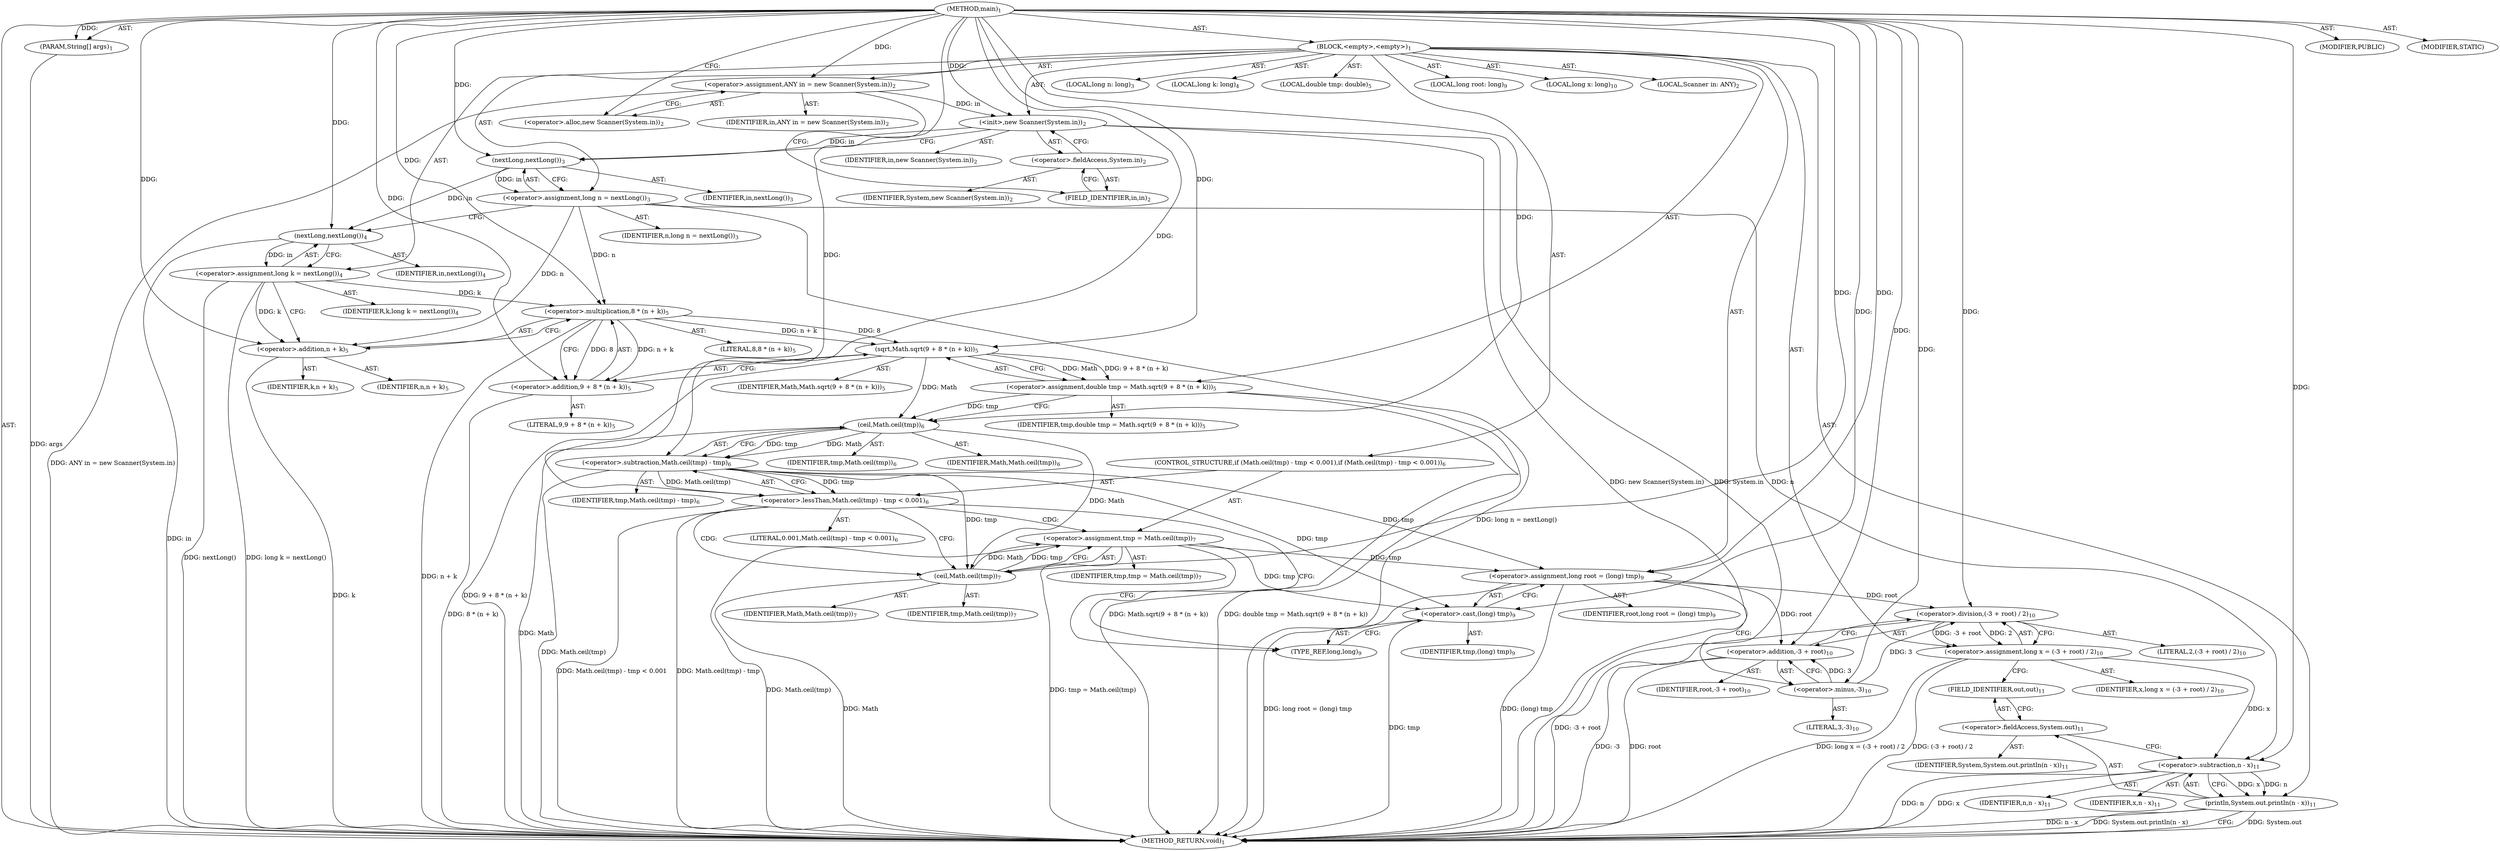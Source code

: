digraph "main" {  
"19" [label = <(METHOD,main)<SUB>1</SUB>> ]
"20" [label = <(PARAM,String[] args)<SUB>1</SUB>> ]
"21" [label = <(BLOCK,&lt;empty&gt;,&lt;empty&gt;)<SUB>1</SUB>> ]
"4" [label = <(LOCAL,Scanner in: ANY)<SUB>2</SUB>> ]
"22" [label = <(&lt;operator&gt;.assignment,ANY in = new Scanner(System.in))<SUB>2</SUB>> ]
"23" [label = <(IDENTIFIER,in,ANY in = new Scanner(System.in))<SUB>2</SUB>> ]
"24" [label = <(&lt;operator&gt;.alloc,new Scanner(System.in))<SUB>2</SUB>> ]
"25" [label = <(&lt;init&gt;,new Scanner(System.in))<SUB>2</SUB>> ]
"3" [label = <(IDENTIFIER,in,new Scanner(System.in))<SUB>2</SUB>> ]
"26" [label = <(&lt;operator&gt;.fieldAccess,System.in)<SUB>2</SUB>> ]
"27" [label = <(IDENTIFIER,System,new Scanner(System.in))<SUB>2</SUB>> ]
"28" [label = <(FIELD_IDENTIFIER,in,in)<SUB>2</SUB>> ]
"29" [label = <(LOCAL,long n: long)<SUB>3</SUB>> ]
"30" [label = <(&lt;operator&gt;.assignment,long n = nextLong())<SUB>3</SUB>> ]
"31" [label = <(IDENTIFIER,n,long n = nextLong())<SUB>3</SUB>> ]
"32" [label = <(nextLong,nextLong())<SUB>3</SUB>> ]
"33" [label = <(IDENTIFIER,in,nextLong())<SUB>3</SUB>> ]
"34" [label = <(LOCAL,long k: long)<SUB>4</SUB>> ]
"35" [label = <(&lt;operator&gt;.assignment,long k = nextLong())<SUB>4</SUB>> ]
"36" [label = <(IDENTIFIER,k,long k = nextLong())<SUB>4</SUB>> ]
"37" [label = <(nextLong,nextLong())<SUB>4</SUB>> ]
"38" [label = <(IDENTIFIER,in,nextLong())<SUB>4</SUB>> ]
"39" [label = <(LOCAL,double tmp: double)<SUB>5</SUB>> ]
"40" [label = <(&lt;operator&gt;.assignment,double tmp = Math.sqrt(9 + 8 * (n + k)))<SUB>5</SUB>> ]
"41" [label = <(IDENTIFIER,tmp,double tmp = Math.sqrt(9 + 8 * (n + k)))<SUB>5</SUB>> ]
"42" [label = <(sqrt,Math.sqrt(9 + 8 * (n + k)))<SUB>5</SUB>> ]
"43" [label = <(IDENTIFIER,Math,Math.sqrt(9 + 8 * (n + k)))<SUB>5</SUB>> ]
"44" [label = <(&lt;operator&gt;.addition,9 + 8 * (n + k))<SUB>5</SUB>> ]
"45" [label = <(LITERAL,9,9 + 8 * (n + k))<SUB>5</SUB>> ]
"46" [label = <(&lt;operator&gt;.multiplication,8 * (n + k))<SUB>5</SUB>> ]
"47" [label = <(LITERAL,8,8 * (n + k))<SUB>5</SUB>> ]
"48" [label = <(&lt;operator&gt;.addition,n + k)<SUB>5</SUB>> ]
"49" [label = <(IDENTIFIER,n,n + k)<SUB>5</SUB>> ]
"50" [label = <(IDENTIFIER,k,n + k)<SUB>5</SUB>> ]
"51" [label = <(CONTROL_STRUCTURE,if (Math.ceil(tmp) - tmp &lt; 0.001),if (Math.ceil(tmp) - tmp &lt; 0.001))<SUB>6</SUB>> ]
"52" [label = <(&lt;operator&gt;.lessThan,Math.ceil(tmp) - tmp &lt; 0.001)<SUB>6</SUB>> ]
"53" [label = <(&lt;operator&gt;.subtraction,Math.ceil(tmp) - tmp)<SUB>6</SUB>> ]
"54" [label = <(ceil,Math.ceil(tmp))<SUB>6</SUB>> ]
"55" [label = <(IDENTIFIER,Math,Math.ceil(tmp))<SUB>6</SUB>> ]
"56" [label = <(IDENTIFIER,tmp,Math.ceil(tmp))<SUB>6</SUB>> ]
"57" [label = <(IDENTIFIER,tmp,Math.ceil(tmp) - tmp)<SUB>6</SUB>> ]
"58" [label = <(LITERAL,0.001,Math.ceil(tmp) - tmp &lt; 0.001)<SUB>6</SUB>> ]
"59" [label = <(&lt;operator&gt;.assignment,tmp = Math.ceil(tmp))<SUB>7</SUB>> ]
"60" [label = <(IDENTIFIER,tmp,tmp = Math.ceil(tmp))<SUB>7</SUB>> ]
"61" [label = <(ceil,Math.ceil(tmp))<SUB>7</SUB>> ]
"62" [label = <(IDENTIFIER,Math,Math.ceil(tmp))<SUB>7</SUB>> ]
"63" [label = <(IDENTIFIER,tmp,Math.ceil(tmp))<SUB>7</SUB>> ]
"64" [label = <(LOCAL,long root: long)<SUB>9</SUB>> ]
"65" [label = <(&lt;operator&gt;.assignment,long root = (long) tmp)<SUB>9</SUB>> ]
"66" [label = <(IDENTIFIER,root,long root = (long) tmp)<SUB>9</SUB>> ]
"67" [label = <(&lt;operator&gt;.cast,(long) tmp)<SUB>9</SUB>> ]
"68" [label = <(TYPE_REF,long,long)<SUB>9</SUB>> ]
"69" [label = <(IDENTIFIER,tmp,(long) tmp)<SUB>9</SUB>> ]
"70" [label = <(LOCAL,long x: long)<SUB>10</SUB>> ]
"71" [label = <(&lt;operator&gt;.assignment,long x = (-3 + root) / 2)<SUB>10</SUB>> ]
"72" [label = <(IDENTIFIER,x,long x = (-3 + root) / 2)<SUB>10</SUB>> ]
"73" [label = <(&lt;operator&gt;.division,(-3 + root) / 2)<SUB>10</SUB>> ]
"74" [label = <(&lt;operator&gt;.addition,-3 + root)<SUB>10</SUB>> ]
"75" [label = <(&lt;operator&gt;.minus,-3)<SUB>10</SUB>> ]
"76" [label = <(LITERAL,3,-3)<SUB>10</SUB>> ]
"77" [label = <(IDENTIFIER,root,-3 + root)<SUB>10</SUB>> ]
"78" [label = <(LITERAL,2,(-3 + root) / 2)<SUB>10</SUB>> ]
"79" [label = <(println,System.out.println(n - x))<SUB>11</SUB>> ]
"80" [label = <(&lt;operator&gt;.fieldAccess,System.out)<SUB>11</SUB>> ]
"81" [label = <(IDENTIFIER,System,System.out.println(n - x))<SUB>11</SUB>> ]
"82" [label = <(FIELD_IDENTIFIER,out,out)<SUB>11</SUB>> ]
"83" [label = <(&lt;operator&gt;.subtraction,n - x)<SUB>11</SUB>> ]
"84" [label = <(IDENTIFIER,n,n - x)<SUB>11</SUB>> ]
"85" [label = <(IDENTIFIER,x,n - x)<SUB>11</SUB>> ]
"86" [label = <(MODIFIER,PUBLIC)> ]
"87" [label = <(MODIFIER,STATIC)> ]
"88" [label = <(METHOD_RETURN,void)<SUB>1</SUB>> ]
  "19" -> "20"  [ label = "AST: "] 
  "19" -> "21"  [ label = "AST: "] 
  "19" -> "86"  [ label = "AST: "] 
  "19" -> "87"  [ label = "AST: "] 
  "19" -> "88"  [ label = "AST: "] 
  "21" -> "4"  [ label = "AST: "] 
  "21" -> "22"  [ label = "AST: "] 
  "21" -> "25"  [ label = "AST: "] 
  "21" -> "29"  [ label = "AST: "] 
  "21" -> "30"  [ label = "AST: "] 
  "21" -> "34"  [ label = "AST: "] 
  "21" -> "35"  [ label = "AST: "] 
  "21" -> "39"  [ label = "AST: "] 
  "21" -> "40"  [ label = "AST: "] 
  "21" -> "51"  [ label = "AST: "] 
  "21" -> "64"  [ label = "AST: "] 
  "21" -> "65"  [ label = "AST: "] 
  "21" -> "70"  [ label = "AST: "] 
  "21" -> "71"  [ label = "AST: "] 
  "21" -> "79"  [ label = "AST: "] 
  "22" -> "23"  [ label = "AST: "] 
  "22" -> "24"  [ label = "AST: "] 
  "25" -> "3"  [ label = "AST: "] 
  "25" -> "26"  [ label = "AST: "] 
  "26" -> "27"  [ label = "AST: "] 
  "26" -> "28"  [ label = "AST: "] 
  "30" -> "31"  [ label = "AST: "] 
  "30" -> "32"  [ label = "AST: "] 
  "32" -> "33"  [ label = "AST: "] 
  "35" -> "36"  [ label = "AST: "] 
  "35" -> "37"  [ label = "AST: "] 
  "37" -> "38"  [ label = "AST: "] 
  "40" -> "41"  [ label = "AST: "] 
  "40" -> "42"  [ label = "AST: "] 
  "42" -> "43"  [ label = "AST: "] 
  "42" -> "44"  [ label = "AST: "] 
  "44" -> "45"  [ label = "AST: "] 
  "44" -> "46"  [ label = "AST: "] 
  "46" -> "47"  [ label = "AST: "] 
  "46" -> "48"  [ label = "AST: "] 
  "48" -> "49"  [ label = "AST: "] 
  "48" -> "50"  [ label = "AST: "] 
  "51" -> "52"  [ label = "AST: "] 
  "51" -> "59"  [ label = "AST: "] 
  "52" -> "53"  [ label = "AST: "] 
  "52" -> "58"  [ label = "AST: "] 
  "53" -> "54"  [ label = "AST: "] 
  "53" -> "57"  [ label = "AST: "] 
  "54" -> "55"  [ label = "AST: "] 
  "54" -> "56"  [ label = "AST: "] 
  "59" -> "60"  [ label = "AST: "] 
  "59" -> "61"  [ label = "AST: "] 
  "61" -> "62"  [ label = "AST: "] 
  "61" -> "63"  [ label = "AST: "] 
  "65" -> "66"  [ label = "AST: "] 
  "65" -> "67"  [ label = "AST: "] 
  "67" -> "68"  [ label = "AST: "] 
  "67" -> "69"  [ label = "AST: "] 
  "71" -> "72"  [ label = "AST: "] 
  "71" -> "73"  [ label = "AST: "] 
  "73" -> "74"  [ label = "AST: "] 
  "73" -> "78"  [ label = "AST: "] 
  "74" -> "75"  [ label = "AST: "] 
  "74" -> "77"  [ label = "AST: "] 
  "75" -> "76"  [ label = "AST: "] 
  "79" -> "80"  [ label = "AST: "] 
  "79" -> "83"  [ label = "AST: "] 
  "80" -> "81"  [ label = "AST: "] 
  "80" -> "82"  [ label = "AST: "] 
  "83" -> "84"  [ label = "AST: "] 
  "83" -> "85"  [ label = "AST: "] 
  "22" -> "28"  [ label = "CFG: "] 
  "25" -> "32"  [ label = "CFG: "] 
  "30" -> "37"  [ label = "CFG: "] 
  "35" -> "48"  [ label = "CFG: "] 
  "40" -> "54"  [ label = "CFG: "] 
  "65" -> "75"  [ label = "CFG: "] 
  "71" -> "82"  [ label = "CFG: "] 
  "79" -> "88"  [ label = "CFG: "] 
  "24" -> "22"  [ label = "CFG: "] 
  "26" -> "25"  [ label = "CFG: "] 
  "32" -> "30"  [ label = "CFG: "] 
  "37" -> "35"  [ label = "CFG: "] 
  "42" -> "40"  [ label = "CFG: "] 
  "52" -> "61"  [ label = "CFG: "] 
  "52" -> "68"  [ label = "CFG: "] 
  "59" -> "68"  [ label = "CFG: "] 
  "67" -> "65"  [ label = "CFG: "] 
  "73" -> "71"  [ label = "CFG: "] 
  "80" -> "83"  [ label = "CFG: "] 
  "83" -> "79"  [ label = "CFG: "] 
  "28" -> "26"  [ label = "CFG: "] 
  "44" -> "42"  [ label = "CFG: "] 
  "53" -> "52"  [ label = "CFG: "] 
  "61" -> "59"  [ label = "CFG: "] 
  "68" -> "67"  [ label = "CFG: "] 
  "74" -> "73"  [ label = "CFG: "] 
  "82" -> "80"  [ label = "CFG: "] 
  "46" -> "44"  [ label = "CFG: "] 
  "54" -> "53"  [ label = "CFG: "] 
  "75" -> "74"  [ label = "CFG: "] 
  "48" -> "46"  [ label = "CFG: "] 
  "19" -> "24"  [ label = "CFG: "] 
  "20" -> "88"  [ label = "DDG: args"] 
  "22" -> "88"  [ label = "DDG: ANY in = new Scanner(System.in)"] 
  "25" -> "88"  [ label = "DDG: System.in"] 
  "25" -> "88"  [ label = "DDG: new Scanner(System.in)"] 
  "30" -> "88"  [ label = "DDG: long n = nextLong()"] 
  "37" -> "88"  [ label = "DDG: in"] 
  "35" -> "88"  [ label = "DDG: nextLong()"] 
  "35" -> "88"  [ label = "DDG: long k = nextLong()"] 
  "48" -> "88"  [ label = "DDG: k"] 
  "46" -> "88"  [ label = "DDG: n + k"] 
  "44" -> "88"  [ label = "DDG: 8 * (n + k)"] 
  "42" -> "88"  [ label = "DDG: 9 + 8 * (n + k)"] 
  "40" -> "88"  [ label = "DDG: Math.sqrt(9 + 8 * (n + k))"] 
  "40" -> "88"  [ label = "DDG: double tmp = Math.sqrt(9 + 8 * (n + k))"] 
  "54" -> "88"  [ label = "DDG: Math"] 
  "53" -> "88"  [ label = "DDG: Math.ceil(tmp)"] 
  "52" -> "88"  [ label = "DDG: Math.ceil(tmp) - tmp"] 
  "52" -> "88"  [ label = "DDG: Math.ceil(tmp) - tmp &lt; 0.001"] 
  "61" -> "88"  [ label = "DDG: Math"] 
  "59" -> "88"  [ label = "DDG: Math.ceil(tmp)"] 
  "59" -> "88"  [ label = "DDG: tmp = Math.ceil(tmp)"] 
  "67" -> "88"  [ label = "DDG: tmp"] 
  "65" -> "88"  [ label = "DDG: (long) tmp"] 
  "65" -> "88"  [ label = "DDG: long root = (long) tmp"] 
  "74" -> "88"  [ label = "DDG: -3"] 
  "74" -> "88"  [ label = "DDG: root"] 
  "73" -> "88"  [ label = "DDG: -3 + root"] 
  "71" -> "88"  [ label = "DDG: (-3 + root) / 2"] 
  "71" -> "88"  [ label = "DDG: long x = (-3 + root) / 2"] 
  "79" -> "88"  [ label = "DDG: System.out"] 
  "83" -> "88"  [ label = "DDG: n"] 
  "83" -> "88"  [ label = "DDG: x"] 
  "79" -> "88"  [ label = "DDG: n - x"] 
  "79" -> "88"  [ label = "DDG: System.out.println(n - x)"] 
  "19" -> "20"  [ label = "DDG: "] 
  "19" -> "22"  [ label = "DDG: "] 
  "32" -> "30"  [ label = "DDG: in"] 
  "37" -> "35"  [ label = "DDG: in"] 
  "42" -> "40"  [ label = "DDG: Math"] 
  "42" -> "40"  [ label = "DDG: 9 + 8 * (n + k)"] 
  "19" -> "65"  [ label = "DDG: "] 
  "53" -> "65"  [ label = "DDG: tmp"] 
  "59" -> "65"  [ label = "DDG: tmp"] 
  "73" -> "71"  [ label = "DDG: -3 + root"] 
  "73" -> "71"  [ label = "DDG: 2"] 
  "22" -> "25"  [ label = "DDG: in"] 
  "19" -> "25"  [ label = "DDG: "] 
  "61" -> "59"  [ label = "DDG: Math"] 
  "61" -> "59"  [ label = "DDG: tmp"] 
  "83" -> "79"  [ label = "DDG: n"] 
  "83" -> "79"  [ label = "DDG: x"] 
  "25" -> "32"  [ label = "DDG: in"] 
  "19" -> "32"  [ label = "DDG: "] 
  "32" -> "37"  [ label = "DDG: in"] 
  "19" -> "37"  [ label = "DDG: "] 
  "19" -> "42"  [ label = "DDG: "] 
  "46" -> "42"  [ label = "DDG: 8"] 
  "46" -> "42"  [ label = "DDG: n + k"] 
  "53" -> "52"  [ label = "DDG: Math.ceil(tmp)"] 
  "53" -> "52"  [ label = "DDG: tmp"] 
  "19" -> "52"  [ label = "DDG: "] 
  "19" -> "67"  [ label = "DDG: "] 
  "53" -> "67"  [ label = "DDG: tmp"] 
  "59" -> "67"  [ label = "DDG: tmp"] 
  "75" -> "73"  [ label = "DDG: 3"] 
  "65" -> "73"  [ label = "DDG: root"] 
  "19" -> "73"  [ label = "DDG: "] 
  "19" -> "83"  [ label = "DDG: "] 
  "30" -> "83"  [ label = "DDG: n"] 
  "71" -> "83"  [ label = "DDG: x"] 
  "19" -> "44"  [ label = "DDG: "] 
  "46" -> "44"  [ label = "DDG: 8"] 
  "46" -> "44"  [ label = "DDG: n + k"] 
  "54" -> "53"  [ label = "DDG: Math"] 
  "54" -> "53"  [ label = "DDG: tmp"] 
  "19" -> "53"  [ label = "DDG: "] 
  "54" -> "61"  [ label = "DDG: Math"] 
  "19" -> "61"  [ label = "DDG: "] 
  "53" -> "61"  [ label = "DDG: tmp"] 
  "75" -> "74"  [ label = "DDG: 3"] 
  "65" -> "74"  [ label = "DDG: root"] 
  "19" -> "74"  [ label = "DDG: "] 
  "19" -> "46"  [ label = "DDG: "] 
  "30" -> "46"  [ label = "DDG: n"] 
  "35" -> "46"  [ label = "DDG: k"] 
  "42" -> "54"  [ label = "DDG: Math"] 
  "19" -> "54"  [ label = "DDG: "] 
  "40" -> "54"  [ label = "DDG: tmp"] 
  "19" -> "75"  [ label = "DDG: "] 
  "30" -> "48"  [ label = "DDG: n"] 
  "19" -> "48"  [ label = "DDG: "] 
  "35" -> "48"  [ label = "DDG: k"] 
  "52" -> "61"  [ label = "CDG: "] 
  "52" -> "59"  [ label = "CDG: "] 
}
